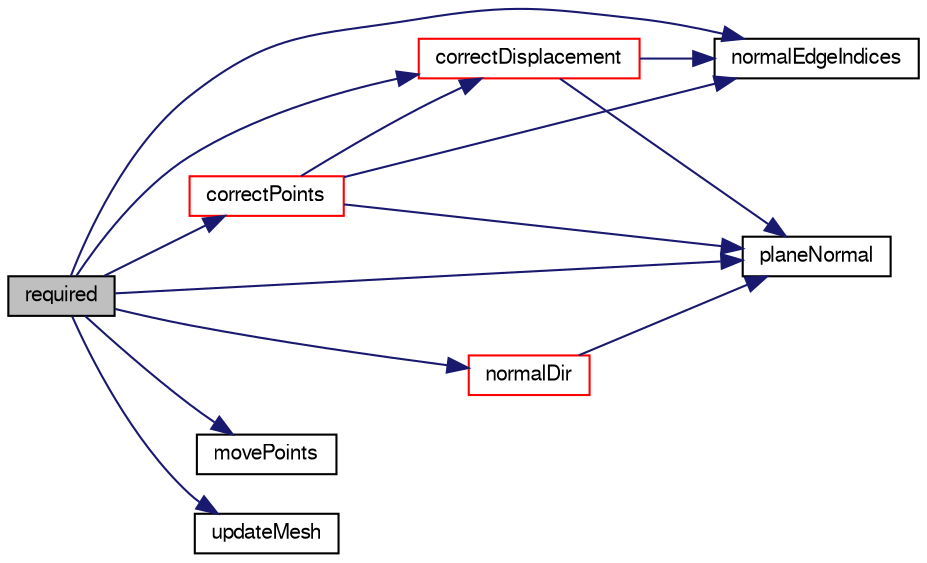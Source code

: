 digraph "required"
{
  bgcolor="transparent";
  edge [fontname="FreeSans",fontsize="10",labelfontname="FreeSans",labelfontsize="10"];
  node [fontname="FreeSans",fontsize="10",shape=record];
  rankdir="LR";
  Node4 [label="required",height=0.2,width=0.4,color="black", fillcolor="grey75", style="filled", fontcolor="black"];
  Node4 -> Node5 [color="midnightblue",fontsize="10",style="solid",fontname="FreeSans"];
  Node5 [label="correctDisplacement",height=0.2,width=0.4,color="red",URL="$a25542.html#a7920dcdc7bb2067d0672c9d098195c91",tooltip="Correct motion displacements. "];
  Node5 -> Node7 [color="midnightblue",fontsize="10",style="solid",fontname="FreeSans"];
  Node7 [label="normalEdgeIndices",height=0.2,width=0.4,color="black",URL="$a25542.html#afad1eeacad6ed2fe9f48eccb84d767a4",tooltip="Return indices of normal edges. "];
  Node5 -> Node8 [color="midnightblue",fontsize="10",style="solid",fontname="FreeSans"];
  Node8 [label="planeNormal",height=0.2,width=0.4,color="black",URL="$a25542.html#afc63278c9b46f456357d1a41f4f1adec",tooltip="Return plane normal. "];
  Node4 -> Node167 [color="midnightblue",fontsize="10",style="solid",fontname="FreeSans"];
  Node167 [label="correctPoints",height=0.2,width=0.4,color="red",URL="$a25542.html#ac44d87c55ac02d1cc3887892983cc527",tooltip="Correct motion points. "];
  Node167 -> Node7 [color="midnightblue",fontsize="10",style="solid",fontname="FreeSans"];
  Node167 -> Node8 [color="midnightblue",fontsize="10",style="solid",fontname="FreeSans"];
  Node167 -> Node5 [color="midnightblue",fontsize="10",style="solid",fontname="FreeSans"];
  Node4 -> Node169 [color="midnightblue",fontsize="10",style="solid",fontname="FreeSans"];
  Node169 [label="movePoints",height=0.2,width=0.4,color="black",URL="$a25542.html#a049fe0a86e2c86b4c0bb5fe02583bea4",tooltip="Correct weighting factors for moving mesh. "];
  Node4 -> Node170 [color="midnightblue",fontsize="10",style="solid",fontname="FreeSans"];
  Node170 [label="normalDir",height=0.2,width=0.4,color="red",URL="$a25542.html#abc73a80767d06f1660c9372a6d55a13d",tooltip="Return direction normal to plane. "];
  Node170 -> Node8 [color="midnightblue",fontsize="10",style="solid",fontname="FreeSans"];
  Node4 -> Node7 [color="midnightblue",fontsize="10",style="solid",fontname="FreeSans"];
  Node4 -> Node8 [color="midnightblue",fontsize="10",style="solid",fontname="FreeSans"];
  Node4 -> Node173 [color="midnightblue",fontsize="10",style="solid",fontname="FreeSans"];
  Node173 [label="updateMesh",height=0.2,width=0.4,color="black",URL="$a25542.html#ad57565956fd4064299f4bd3c4eebb1d4",tooltip="Update topology. "];
}
